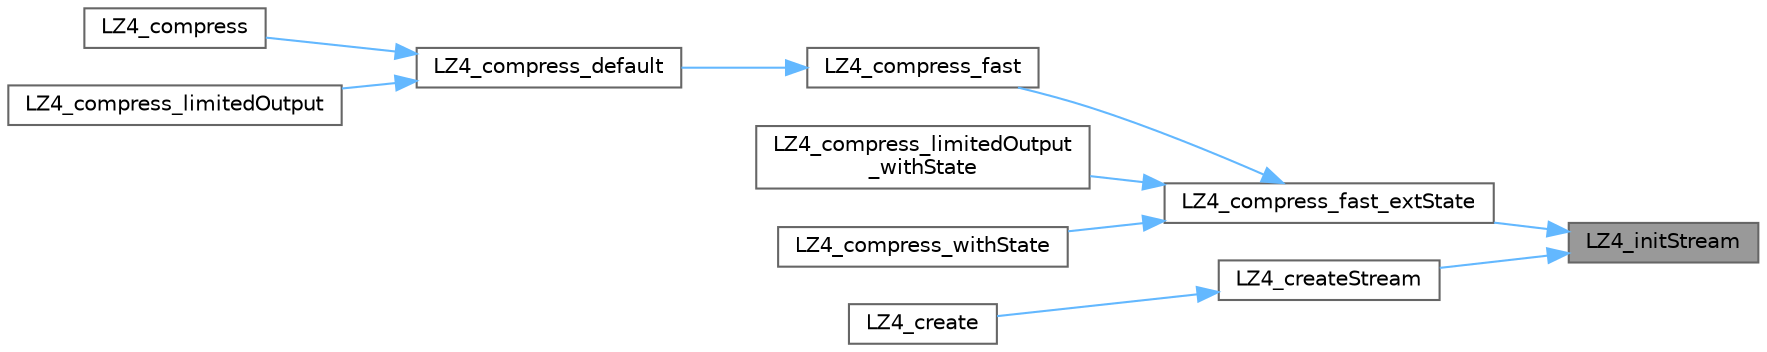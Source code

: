 digraph "LZ4_initStream"
{
 // LATEX_PDF_SIZE
  bgcolor="transparent";
  edge [fontname=Helvetica,fontsize=10,labelfontname=Helvetica,labelfontsize=10];
  node [fontname=Helvetica,fontsize=10,shape=box,height=0.2,width=0.4];
  rankdir="RL";
  Node1 [id="Node000001",label="LZ4_initStream",height=0.2,width=0.4,color="gray40", fillcolor="grey60", style="filled", fontcolor="black",tooltip=" "];
  Node1 -> Node2 [id="edge1_Node000001_Node000002",dir="back",color="steelblue1",style="solid",tooltip=" "];
  Node2 [id="Node000002",label="LZ4_compress_fast_extState",height=0.2,width=0.4,color="grey40", fillcolor="white", style="filled",URL="$lz4_8c.html#a19a6258c0092d5b3255a41d7566248d7",tooltip=" "];
  Node2 -> Node3 [id="edge2_Node000002_Node000003",dir="back",color="steelblue1",style="solid",tooltip=" "];
  Node3 [id="Node000003",label="LZ4_compress_fast",height=0.2,width=0.4,color="grey40", fillcolor="white", style="filled",URL="$lz4_8c.html#a7466a8eca8f7b2eeec7887c9371d21e1",tooltip=" "];
  Node3 -> Node4 [id="edge3_Node000003_Node000004",dir="back",color="steelblue1",style="solid",tooltip=" "];
  Node4 [id="Node000004",label="LZ4_compress_default",height=0.2,width=0.4,color="grey40", fillcolor="white", style="filled",URL="$lz4_8c.html#a4a0eddbe2e6f52ce91e259fa57459fbd",tooltip=" "];
  Node4 -> Node5 [id="edge4_Node000004_Node000005",dir="back",color="steelblue1",style="solid",tooltip=" "];
  Node5 [id="Node000005",label="LZ4_compress",height=0.2,width=0.4,color="grey40", fillcolor="white", style="filled",URL="$lz4_8c.html#a5eae984914665109fd891ff2bed82331",tooltip=" "];
  Node4 -> Node6 [id="edge5_Node000004_Node000006",dir="back",color="steelblue1",style="solid",tooltip=" "];
  Node6 [id="Node000006",label="LZ4_compress_limitedOutput",height=0.2,width=0.4,color="grey40", fillcolor="white", style="filled",URL="$lz4_8c.html#a464e8e2a2ad215e0d94042722eb75551",tooltip=" "];
  Node2 -> Node7 [id="edge6_Node000002_Node000007",dir="back",color="steelblue1",style="solid",tooltip=" "];
  Node7 [id="Node000007",label="LZ4_compress_limitedOutput\l_withState",height=0.2,width=0.4,color="grey40", fillcolor="white", style="filled",URL="$lz4_8c.html#ab9e6911a8271745f3a45490edeae135b",tooltip=" "];
  Node2 -> Node8 [id="edge7_Node000002_Node000008",dir="back",color="steelblue1",style="solid",tooltip=" "];
  Node8 [id="Node000008",label="LZ4_compress_withState",height=0.2,width=0.4,color="grey40", fillcolor="white", style="filled",URL="$lz4_8c.html#a9fa2e6e61caea57ae1c3ef996f0e9ac9",tooltip=" "];
  Node1 -> Node9 [id="edge8_Node000001_Node000009",dir="back",color="steelblue1",style="solid",tooltip=" "];
  Node9 [id="Node000009",label="LZ4_createStream",height=0.2,width=0.4,color="grey40", fillcolor="white", style="filled",URL="$lz4_8c.html#a9f7c46cabd525df03c0a4b79634a041b",tooltip=" "];
  Node9 -> Node10 [id="edge9_Node000009_Node000010",dir="back",color="steelblue1",style="solid",tooltip=" "];
  Node10 [id="Node000010",label="LZ4_create",height=0.2,width=0.4,color="grey40", fillcolor="white", style="filled",URL="$lz4_8c.html#afe9770c9f4098735952ff6d5464ef26e",tooltip=" "];
}
